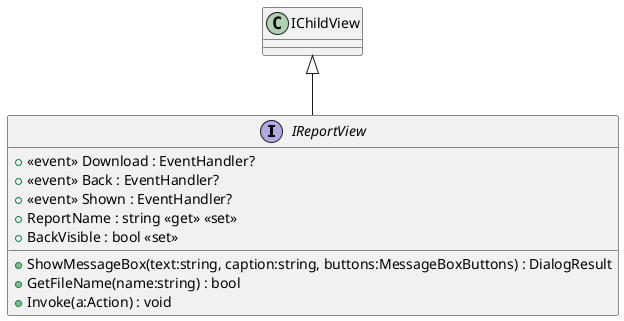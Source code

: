 @startuml
interface IReportView {
    +  <<event>> Download : EventHandler? 
    +  <<event>> Back : EventHandler? 
    +  <<event>> Shown : EventHandler? 
    + ReportName : string <<get>> <<set>>
    + BackVisible : bool <<set>>
    + ShowMessageBox(text:string, caption:string, buttons:MessageBoxButtons) : DialogResult
    + GetFileName(name:string) : bool
    + Invoke(a:Action) : void
}
IChildView <|-- IReportView
@enduml

